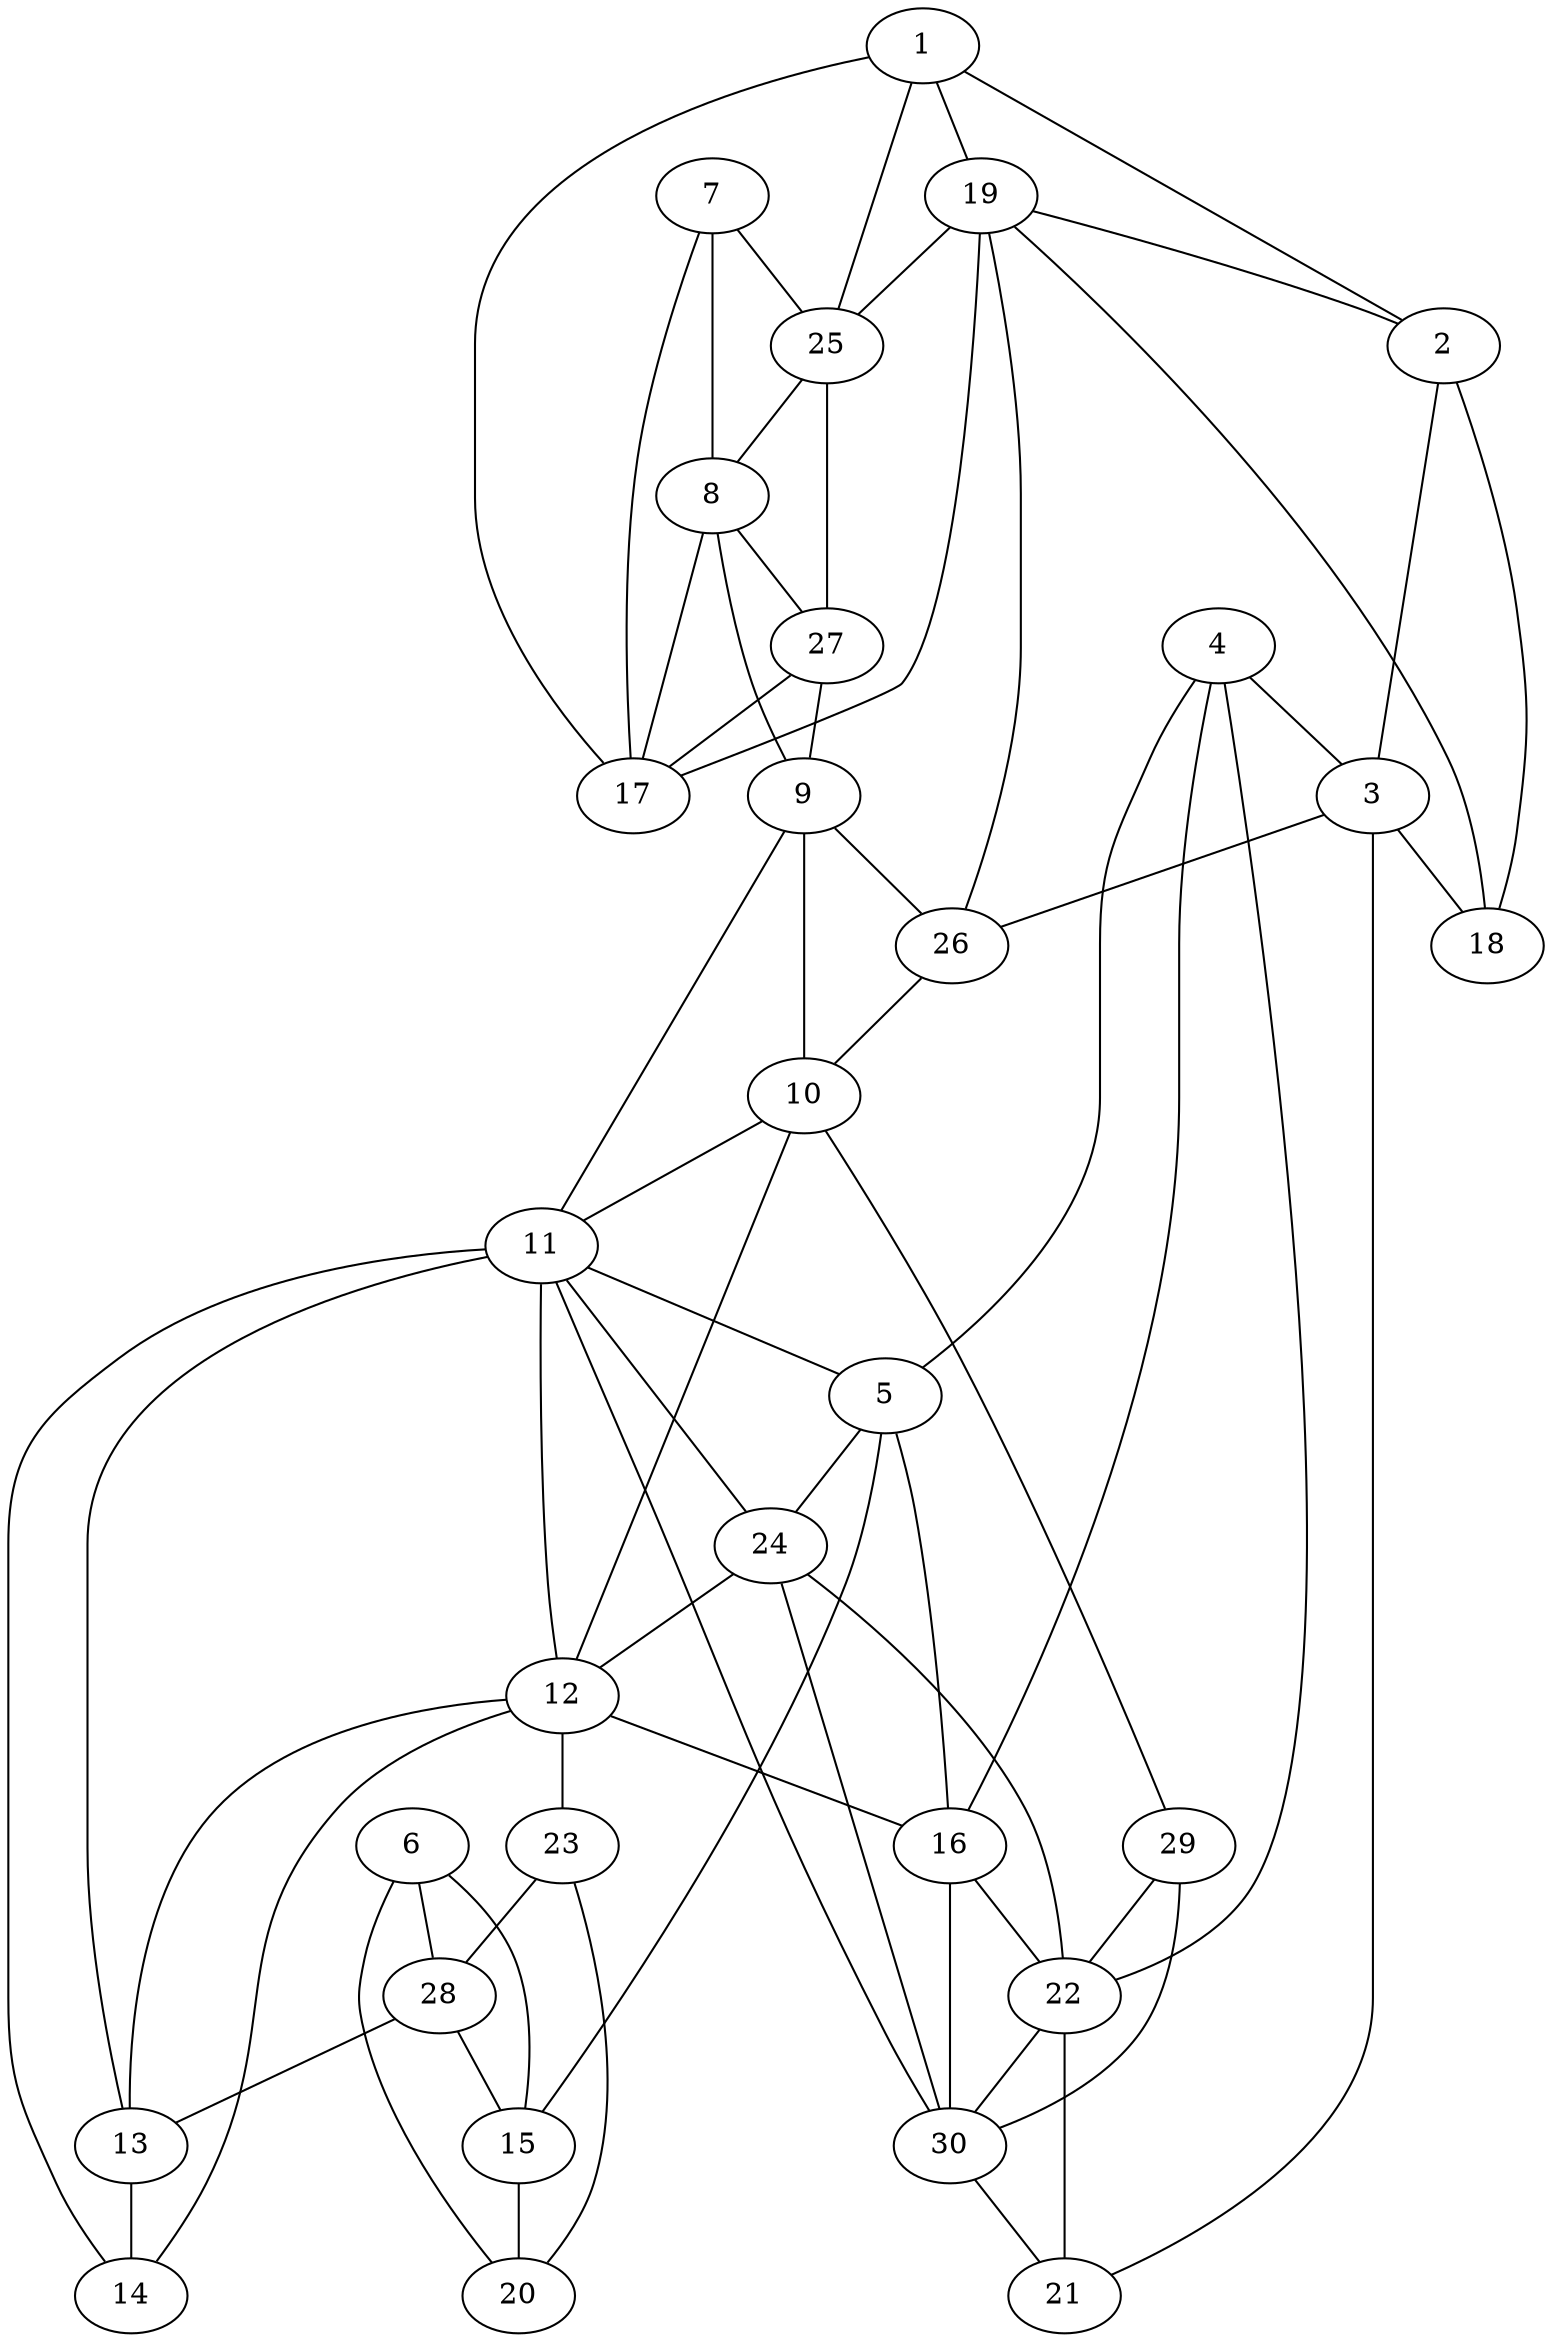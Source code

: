 graph pdb1fva {
	1	 [aaLength=11,
		sequence=KGVYSTQVGFA,
		type=0];
	17	 [aaLength=7,
		sequence=AERKFWT,
		type=1];
	1 -- 17	 [distance0="21.46505",
		frequency=1,
		type0=1];
	19	 [aaLength=9,
		sequence=TPNPTYKEV,
		type=1];
	1 -- 19	 [distance0="24.34643",
		frequency=1,
		type0=3];
	25	 [aaLength=7,
		sequence=AERKFWT,
		type=1];
	1 -- 25	 [distance0="21.46505",
		frequency=1,
		type0=2];
	2	 [aaLength=7,
		sequence=AEVVRVV,
		type=0];
	2 -- 1	 [distance0="34.82221",
		frequency=1,
		type0=2];
	3	 [aaLength=12,
		sequence=HDPTQGMRQGND,
		type=0];
	2 -- 3	 [distance0="33.57804",
		frequency=1,
		type0=1];
	18	 [aaLength=8,
		sequence=ISFEELLK,
		type=1];
	2 -- 18	 [distance0="39.35893",
		distance1="5.0",
		frequency=2,
		type0=3,
		type1=4];
	3 -- 18	 [distance0="24.32807",
		frequency=1,
		type0=1];
	21	 [aaLength=2,
		sequence=AI,
		type=1];
	3 -- 21	 [distance0="27.99741",
		distance1="7.0",
		frequency=2,
		type0=3,
		type1=4];
	26	 [aaLength=8,
		sequence=ISFEELLK,
		type=1];
	3 -- 26	 [distance0="24.32807",
		frequency=1,
		type0=2];
	4	 [aaLength=3,
		sequence=EHV,
		type=0];
	4 -- 3	 [distance0="31.70337",
		frequency=1,
		type0=2];
	5	 [aaLength=22,
		sequence=EDYQKVLSEHGFGLITTDIREG,
		type=0];
	4 -- 5	 [distance0="21.58336",
		frequency=1,
		type0=1];
	22	 [aaLength=2,
		sequence=TS,
		type=1];
	4 -- 22	 [distance0="34.64761",
		frequency=1,
		type0=3];
	16	 [aaLength=3,
		sequence=AAL,
		type=1];
	4 -- 16	 [distance0="1.0",
		frequency=1,
		type0=4];
	15	 [aaLength=2,
		sequence=DY,
		type=1];
	5 -- 15	 [distance0="7.0",
		frequency=1,
		type0=4];
	5 -- 16	 [distance0="26.68018",
		frequency=1,
		type0=2];
	24	 [aaLength=3,
		sequence=AAL,
		type=1];
	5 -- 24	 [distance0="26.68018",
		frequency=1,
		type0=3];
	6	 [aaLength=5,
		sequence=DGYCG,
		type=0];
	6 -- 15	 [distance0="28.18463",
		frequency=1,
		type0=3];
	20	 [aaLength=2,
		sequence=KD,
		type=1];
	6 -- 20	 [distance0="26.12227",
		frequency=1,
		type0=1];
	28	 [aaLength=2,
		sequence=KD,
		type=1];
	6 -- 28	 [distance0="26.12227",
		frequency=1,
		type0=2];
	7	 [aaLength=5,
		sequence=LVVAA,
		type=0];
	8	 [aaLength=11,
		sequence=KGVYSTQVGFA,
		type=0];
	7 -- 8	 [distance0="42.7659",
		frequency=1,
		type0=1];
	7 -- 17	 [distance0="59.18107",
		frequency=1,
		type0=2];
	7 -- 25	 [distance0="59.18107",
		distance1="29.0",
		frequency=2,
		type0=3,
		type1=4];
	9	 [aaLength=7,
		sequence=AEVVRVV,
		type=0];
	8 -- 9	 [distance0="31.13585",
		frequency=1,
		type0=1];
	8 -- 17	 [distance0="56.02363",
		frequency=1,
		type0=3];
	27	 [aaLength=9,
		sequence=TPNPTYKEV,
		type=1];
	8 -- 27	 [distance0="3.0",
		frequency=1,
		type0=4];
	11	 [aaLength=3,
		sequence=EHV,
		type=0];
	9 -- 11	 [distance0="51.91211",
		frequency=1,
		type0=3];
	10	 [aaLength=12,
		sequence=HDPTQGMRQGND,
		type=0];
	9 -- 10	 [distance0="33.00505",
		frequency=1,
		type0=2];
	9 -- 26	 [distance0="5.0",
		frequency=1,
		type0=4];
	10 -- 11	 [distance0="29.15201",
		frequency=1,
		type0=1];
	29	 [aaLength=2,
		sequence=AI,
		type=1];
	10 -- 29	 [distance0="7.0",
		frequency=1,
		type0=4];
	12	 [aaLength=22,
		sequence=EDYQKVLSEHGFGLITTDIREG,
		type=0];
	11 -- 12	 [distance0="21.698",
		frequency=1,
		type0=1];
	11 -- 5	 [distance0="51.74344",
		frequency=1,
		type0=3];
	11 -- 24	 [distance0="1.0",
		frequency=1,
		type0=4];
	12 -- 10	 [distance0="36.56443",
		frequency=1,
		type0=2];
	12 -- 16	 [distance0="45.49975",
		frequency=1,
		type0=3];
	23	 [aaLength=2,
		sequence=DY,
		type=1];
	12 -- 23	 [distance0="7.0",
		frequency=1,
		type0=4];
	13	 [aaLength=5,
		sequence=DGYCG,
		type=0];
	13 -- 11	 [distance0="51.9296",
		frequency=1,
		type0=3];
	13 -- 12	 [distance0="51.55203",
		frequency=1,
		type0=2];
	14	 [aaLength=6,
		sequence=LGGTGV,
		type=0];
	13 -- 14	 [distance0="9.77324",
		distance1="0.0",
		frequency=2,
		type0=1,
		type1=5];
	14 -- 11	 [distance0="55.56906",
		frequency=1,
		type0=3];
	14 -- 12	 [distance0="52.55439",
		frequency=1,
		type0=2];
	15 -- 20	 [distance0="8.0",
		distance1="6.0",
		frequency=2,
		type0=2,
		type1=4];
	16 -- 22	 [distance0="7.0",
		frequency=1,
		type0=2];
	30	 [aaLength=2,
		sequence=TS,
		type=1];
	16 -- 30	 [distance0="7.0",
		frequency=1,
		type0=3];
	18 -- 19	 [distance0="28.0",
		frequency=1,
		type0=3];
	19 -- 2	 [distance0="7.0",
		frequency=1,
		type0=4];
	19 -- 17	 [distance0="22.0",
		frequency=1,
		type0=2];
	19 -- 25	 [distance0="22.0",
		frequency=1,
		type0=3];
	21 -- 22	 [distance0="4.0",
		distance1="2.0",
		frequency=2,
		type0=2,
		type1=4];
	22 -- 30	 [distance0="0.0",
		frequency=1,
		type0=1];
	23 -- 20	 [distance0="8.0",
		frequency=1,
		type0=2];
	23 -- 28	 [distance0="8.0",
		distance1="6.0",
		frequency=2,
		type0=3,
		type1=4];
	24 -- 12	 [distance0="3.0",
		frequency=1,
		type0=4];
	24 -- 22	 [distance0="7.0",
		frequency=1,
		type0=2];
	24 -- 30	 [distance0="7.0",
		frequency=1,
		type0=3];
	25 -- 8	 [distance0="1.0",
		frequency=1,
		type0=4];
	26 -- 10	 [distance0="5.0",
		frequency=1,
		type0=4];
	26 -- 19	 [distance0="28.0",
		frequency=1,
		type0=3];
	27 -- 9	 [distance0="7.0",
		frequency=1,
		type0=4];
	27 -- 17	 [distance0="22.0",
		frequency=1,
		type0=2];
	27 -- 25	 [distance0="22.0",
		frequency=1,
		type0=3];
	28 -- 13	 [distance0="1.0",
		frequency=1,
		type0=4];
	28 -- 15	 [distance0="8.0",
		frequency=1,
		type0=2];
	29 -- 22	 [distance0="4.0",
		frequency=1,
		type0=2];
	29 -- 30	 [distance0="4.0",
		distance1="2.0",
		frequency=2,
		type0=3,
		type1=4];
	30 -- 11	 [distance0="1.0",
		frequency=1,
		type0=4];
	30 -- 21	 [distance0="4.0",
		frequency=1,
		type0=2];
}
